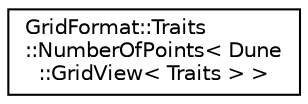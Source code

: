 digraph "Graphical Class Hierarchy"
{
 // LATEX_PDF_SIZE
  edge [fontname="Helvetica",fontsize="10",labelfontname="Helvetica",labelfontsize="10"];
  node [fontname="Helvetica",fontsize="10",shape=record];
  rankdir="LR";
  Node0 [label="GridFormat::Traits\l::NumberOfPoints\< Dune\l::GridView\< Traits \> \>",height=0.2,width=0.4,color="black", fillcolor="white", style="filled",URL="$structGridFormat_1_1Traits_1_1NumberOfPoints_3_01Dune_1_1GridView_3_01Traits_01_4_01_4.html",tooltip=" "];
}

